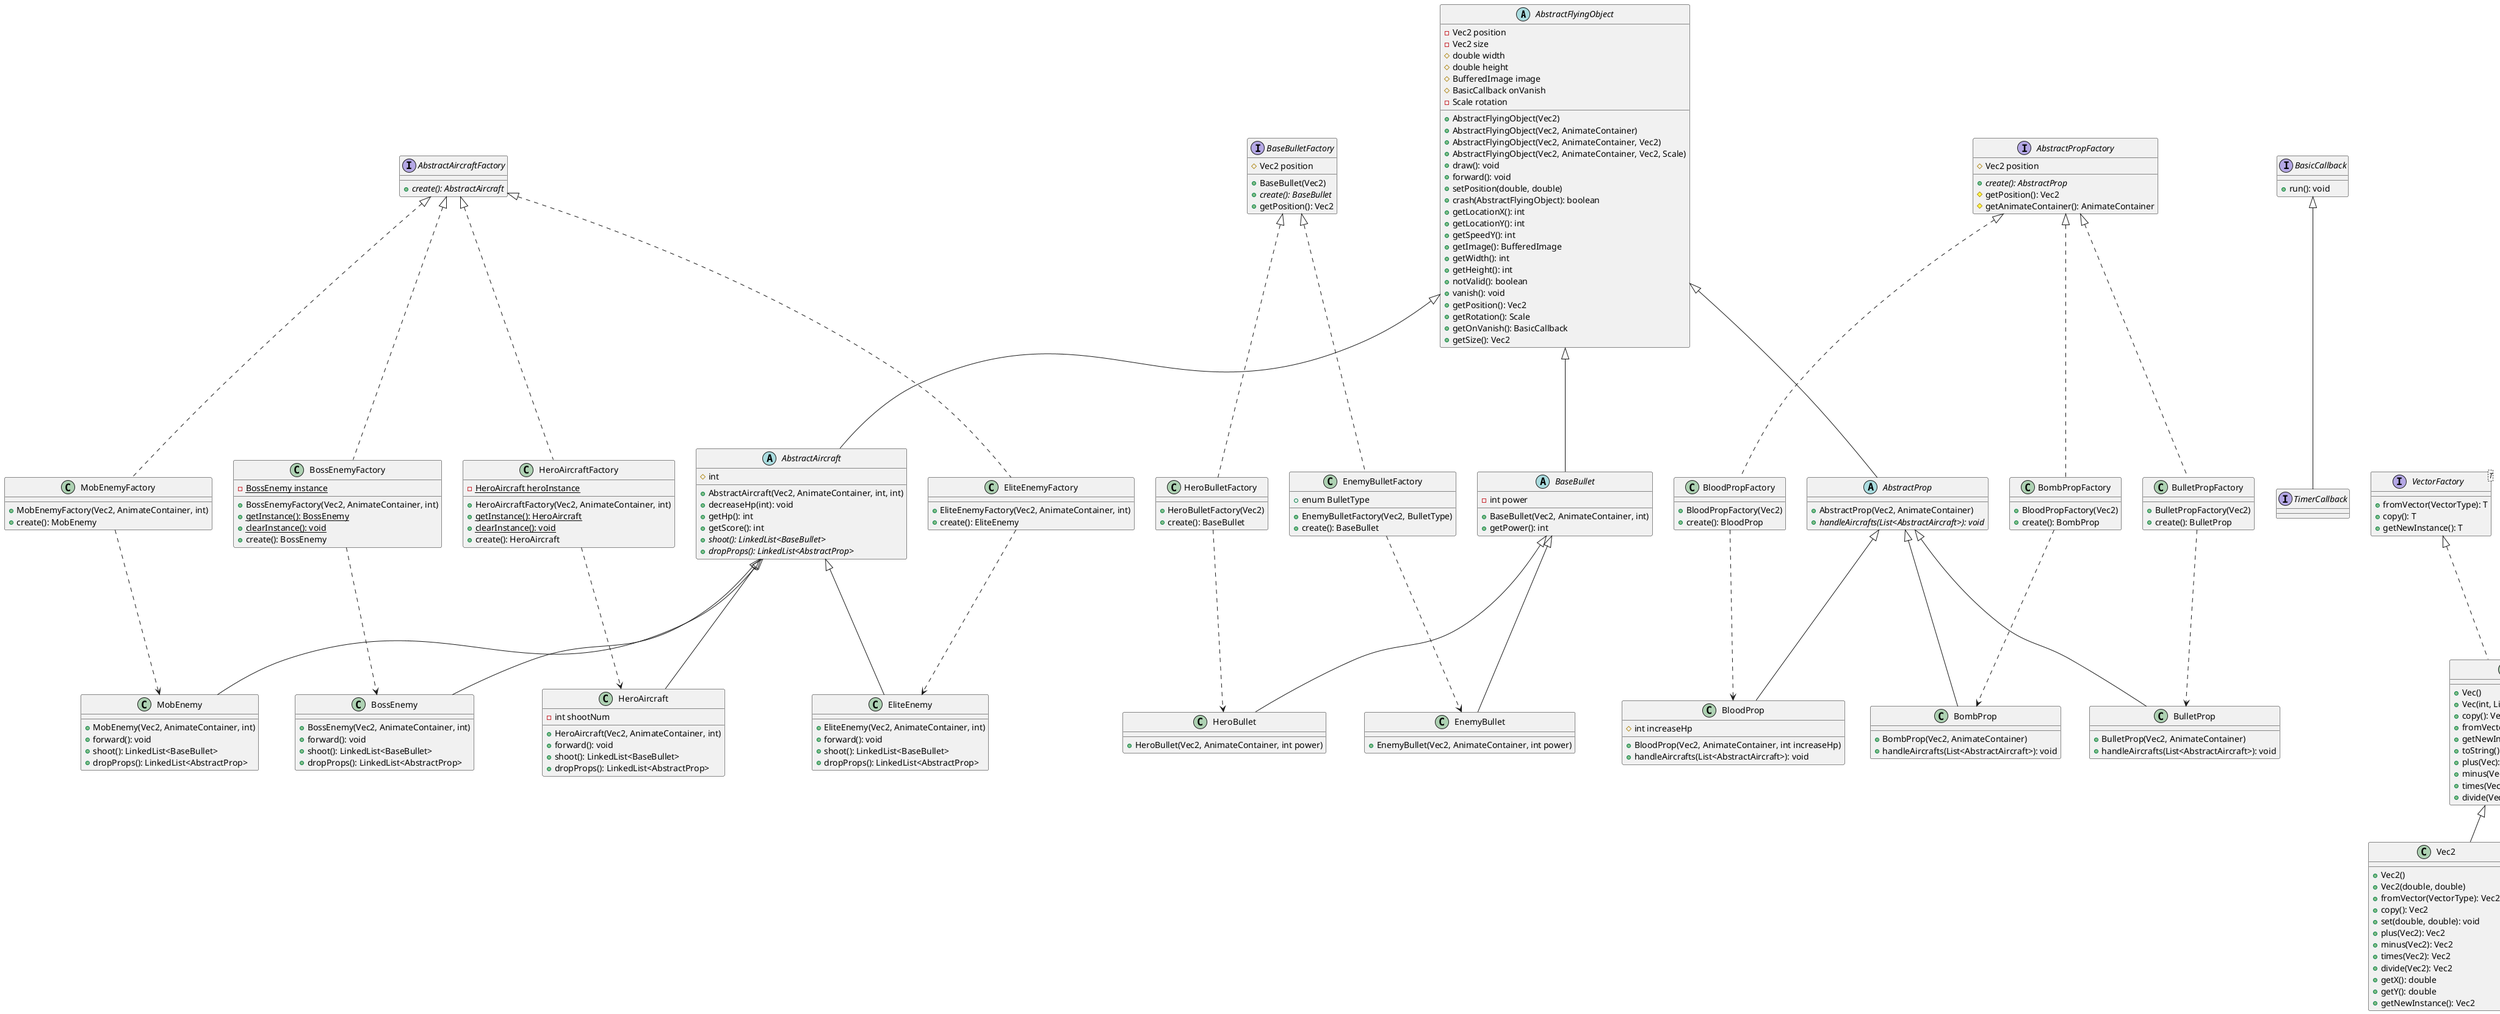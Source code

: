 @startuml
'https: //plantuml.com/class-diagram

abstract class AbstractFlyingObject {
    - Vec2 position
    - Vec2 size
    # double width
    # double height
    # BufferedImage image
    # BasicCallback onVanish
    - Scale rotation

    + AbstractFlyingObject(Vec2)
    + AbstractFlyingObject(Vec2, AnimateContainer)
    + AbstractFlyingObject(Vec2, AnimateContainer, Vec2)
    + AbstractFlyingObject(Vec2, AnimateContainer, Vec2, Scale)
    + draw(): void
    + forward(): void
    + setPosition(double, double)
    + crash(AbstractFlyingObject): boolean
    + getLocationX(): int
    + getLocationY(): int
    + getSpeedY(): int
    + getImage(): BufferedImage
    + getWidth(): int
    + getHeight(): int
    + notValid(): boolean
    + vanish(): void
    + getPosition(): Vec2
    + getRotation(): Scale
    + getOnVanish(): BasicCallback
    + getSize(): Vec2
}

abstract class AbstractAircraft extends AbstractFlyingObject {
	# int
    + AbstractAircraft(Vec2, AnimateContainer, int, int)
    + decreaseHp(int): void
    + getHp(): int
    + getScore(): int
    + {abstract} shoot(): LinkedList<BaseBullet>
    + {abstract} dropProps(): LinkedList<AbstractProp>
 }

abstract class BaseBullet extends AbstractFlyingObject {
    - int power
    + BaseBullet(Vec2, AnimateContainer, int)
	+ getPower(): int
}

class HeroAircraft extends AbstractAircraft {
    - int shootNum
    + HeroAircraft(Vec2, AnimateContainer, int)
    + forward(): void
    + shoot(): LinkedList<BaseBullet>
    + dropProps(): LinkedList<AbstractProp>
}

class MobEnemy extends AbstractAircraft {
    + MobEnemy(Vec2, AnimateContainer, int)
    + forward(): void
    + shoot(): LinkedList<BaseBullet>
    + dropProps(): LinkedList<AbstractProp>
}

class EliteEnemy extends AbstractAircraft {
    + EliteEnemy(Vec2, AnimateContainer, int)
    + forward(): void
    + shoot(): LinkedList<BaseBullet>
    + dropProps(): LinkedList<AbstractProp>
}

class BossEnemy extends AbstractAircraft {
    + BossEnemy(Vec2, AnimateContainer, int)
    + forward(): void
    + shoot(): LinkedList<BaseBullet>
    + dropProps(): LinkedList<AbstractProp>
}

class HeroBullet extends BaseBullet {
    + HeroBullet(Vec2, AnimateContainer, int power)
}

class EnemyBullet extends BaseBullet {
    + EnemyBullet(Vec2, AnimateContainer, int power)
}

abstract class AbstractProp extends AbstractFlyingObject {
    + AbstractProp(Vec2, AnimateContainer)
    + {abstract} handleAircrafts(List<AbstractAircraft>): void
}

class BloodProp extends AbstractProp {
    # int increaseHp
    + BloodProp(Vec2, AnimateContainer, int increaseHp)
    + handleAircrafts(List<AbstractAircraft>): void
}

class BombProp extends AbstractProp {
    + BombProp(Vec2, AnimateContainer)
    + handleAircrafts(List<AbstractAircraft>): void
}

class BulletProp extends AbstractProp {
    + BulletProp(Vec2, AnimateContainer)
    + handleAircrafts(List<AbstractAircraft>): void
}

interface AbstractAircraftFactory {
    + {abstract} create(): AbstractAircraft
}

class HeroAircraftFactory implements AbstractAircraftFactory {
    - {static} HeroAircraft heroInstance
    + HeroAircraftFactory(Vec2, AnimateContainer, int)
    + {static} getInstance(): HeroAircraft
    + {static} clearInstance(): void
    + create(): HeroAircraft
}
HeroAircraftFactory ..> HeroAircraft

class BossEnemyFactory implements AbstractAircraftFactory {
    - {static} BossEnemy instance
    + BossEnemyFactory(Vec2, AnimateContainer, int)
    + {static} getInstance(): BossEnemy
    + {static} clearInstance(): void
    + create(): BossEnemy
}
BossEnemyFactory ..> BossEnemy

class EliteEnemyFactory implements AbstractAircraftFactory {
    + EliteEnemyFactory(Vec2, AnimateContainer, int)
    + create(): EliteEnemy
}
EliteEnemyFactory ..> EliteEnemy

class MobEnemyFactory implements AbstractAircraftFactory {
    + MobEnemyFactory(Vec2, AnimateContainer, int)
    + create(): MobEnemy
}
MobEnemyFactory ..> MobEnemy

interface BaseBulletFactory {
    # Vec2 position
    + BaseBullet(Vec2)
    + {abstract} create(): BaseBullet
    + getPosition(): Vec2
}

class EnemyBulletFactory implements BaseBulletFactory {
    + enum BulletType
    + EnemyBulletFactory(Vec2, BulletType)
    + create(): BaseBullet
}
EnemyBulletFactory ..> EnemyBullet

class HeroBulletFactory implements BaseBulletFactory {
    + HeroBulletFactory(Vec2)
    + create(): BaseBullet
}
HeroBulletFactory ..> HeroBullet

interface AbstractPropFactory {
    # Vec2 position
    + {abstract} create(): AbstractProp
    # getPosition(): Vec2
    # getAnimateContainer(): AnimateContainer
}

class BloodPropFactory implements AbstractPropFactory {
    + BloodPropFactory(Vec2)
    + create(): BloodProp
}
BloodPropFactory ..> BloodProp

class BombPropFactory implements AbstractPropFactory {
    + BloodPropFactory(Vec2)
    + create(): BombProp
}
BombPropFactory ..> BombProp

class BulletPropFactory implements AbstractPropFactory {
    + BulletPropFactory(Vec2)
    + create(): BulletProp
}
BulletPropFactory ..> BulletProp

interface BasicCallback {
    + run(): void
}

class VectorType {
    - int size
    + VectorType()
    + VectorType(int, List<Double>)
    + get(): List<Double>
    + set(VectorType): void
    + set(List<Double>): void
    + getSize(): int
    + calc(VectorType, Operator): VectorType
    + enum Operator
    + plus(double): VectorType
    + minus(double): VectorType
    + times(double): VectorType
    + divide(double): VectorType
    + plus(VectorType): VectorType
    + minus(VectorType): VectorType
    + times(VectorType): VectorType
    + divide(VectorType): VectorType
    + equals(VectorType): Boolean
}

class VectorTypeFactory {
    + VectorTypeFactory()
    + {static} fromDouble(int, double): VectorType
}
VectorTypeFactory ..> VectorType

interface VectorFactory<T> {
    + fromVector(VectorType): T
    + copy(): T
    + getNewInstance(): T
}

class Vec extends VectorType implements VectorFactory {
    + Vec()
    + Vec(int, List<Double>)
    + copy(): Vec
    + fromVector(VectorType): Vec
    + getNewInstance(): Vec
    + toString(): String
    + plus(Vec): Vec
    + minus(Vec): Vec
    + times(Vec): Vec
    + divide(Vec): Vec
}

class Vec2 extends Vec {
    + Vec2()
    + Vec2(double, double)
    + fromVector(VectorType): Vec2
    + copy(): Vec2
    + set(double, double): void
    + plus(Vec2): Vec2
    + minus(Vec2): Vec2
    + times(Vec2): Vec2
    + divide(Vec2): Vec2
    + getX(): double
    + getY(): double
    + getNewInstance(): Vec2
}

class Scale extends Vec {
    + Scale()
    + Scale(double)
    + fromVector(VectorType): Scale
    + copy(): Scale
    + set(double, double): void
    + plus(Scale): Scale
    + minus(Scale): Scale
    + times(Scale): Scale
    + divide(Scale): Scale
    + getX(): double
    + getNewInstance(): Scale
}

interface TimerCallback extends BasicCallback

class Timer {
    - double duration
    - double time
    - TimerCallback callback
    + Timer(double, TimerCallback)
    + execute(): void
}

class TimerController {
    - {static} List<Timer> TIMERS
    + TimerController()
    + getTimers(): List<Timer>
    + {static} done(): void
    + {static} init(double): void
    + {static} update(): void
    + {static} add(Timer): void
    + {static} getFps(): int
    + {static} getTimeDelta(): double
}
Timer ..+ TimerController

class Animate

enum AnimateVectorType

enum AnimateType

abstract class AbstractAnimate<T> {
    - AnimateType animateType
    - AnimateVectorType animateVectorType
    - T source
    + AbstractAnimate(T, AnimateType, AnimateVectorType, double, double)
    + update(double): Boolean
    + isDone(double): Boolean
    + getSpeed(double): T
    + getDelta(): T
    + getAnimateVectorType(): AnimateVectorType
    + getAnimateType(): AnimateType
    + getSource(): T
    # getNewVecInstance(): T
}

class Linear<T> extends AbstractAnimate {
    - T speed
    - Boolean willStop
    + Linear(T, T, AnimateVectorType, double)
    + Linear(T, T, AnimateVectorType, double, double)
    + Linear(T, T, AnimateVectorType, double, double, Boolean)
    + update(double): Boolean
    + isDone(double): Boolean
    + getSpeed(): T
    + getDelta(): T
}
Linear ..+ Animate

class LinearLoop<T> extends Linear {
    - Vec2 range
    + LinearLoop(T, T, AnimateVectorType, double, Vec2)
    + update(double): Boolean
    + isDone(double): Boolean
}
LinearLoop ..+ Animate

class LinearRebound<T> extends Linear {
    - Vec2 rangeLeft
    - Vec2 rangeRight
    + LinearRebound(T, T, double, Vec2, Vec2)
    + LinearRebound(T, T, double, Vec2, Vec2, double)
    + isDone(double): Boolean
    + update(double): Boolean
}
LinearRebound ..+ Animate

class AnimateContainer {
    - List<AbstractAnimate<Vec>> animateList
    + AnimateContainer()
    + AnimateContainer(List<AbstractAnimate<Vec>>)
    # updateAllInner(double): List<Boolean>
    + updateAll(double): Boolean
    + getSpeed(double): Vec
    + getRotation(): Scale
    + getDelta(): Vec
    + getAnimateList(): ListL<AbstractAnimate<Vec>>
}

class AnimateContainerFactory {
    + enum ContainerType
    + AnimateContainerFactory(ContainerType, Vec2)
    + setupTimeSpan(double): AnimateContainerFactory
    + setupSpeed(Vec2): AnimateContainerFactory
    + setupRange(Vec2): AnimateContainerFactory
    + setupRange2(Vec2): AnimateContainerFactory
    + create(): AnimateContainer
}
AnimateContainerFactory ..> AnimateContainer

@enduml